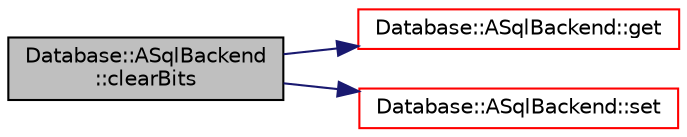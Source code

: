 digraph "Database::ASqlBackend::clearBits"
{
 // LATEX_PDF_SIZE
  edge [fontname="Helvetica",fontsize="10",labelfontname="Helvetica",labelfontsize="10"];
  node [fontname="Helvetica",fontsize="10",shape=record];
  rankdir="LR";
  Node1 [label="Database::ASqlBackend\l::clearBits",height=0.2,width=0.4,color="black", fillcolor="grey75", style="filled", fontcolor="black",tooltip="clear bits for provided flag"];
  Node1 -> Node2 [color="midnightblue",fontsize="10",style="solid",fontname="Helvetica"];
  Node2 [label="Database::ASqlBackend::get",height=0.2,width=0.4,color="red", fillcolor="white", style="filled",URL="$class_database_1_1_a_sql_backend.html#a41e84695cdf694bf0cba52495164997c",tooltip="get flag value"];
  Node1 -> Node4 [color="midnightblue",fontsize="10",style="solid",fontname="Helvetica"];
  Node4 [label="Database::ASqlBackend::set",height=0.2,width=0.4,color="red", fillcolor="white", style="filled",URL="$class_database_1_1_a_sql_backend.html#a82939c363f70dc3c14243b7d51f1f33a",tooltip="set flag for photo to given value"];
}
